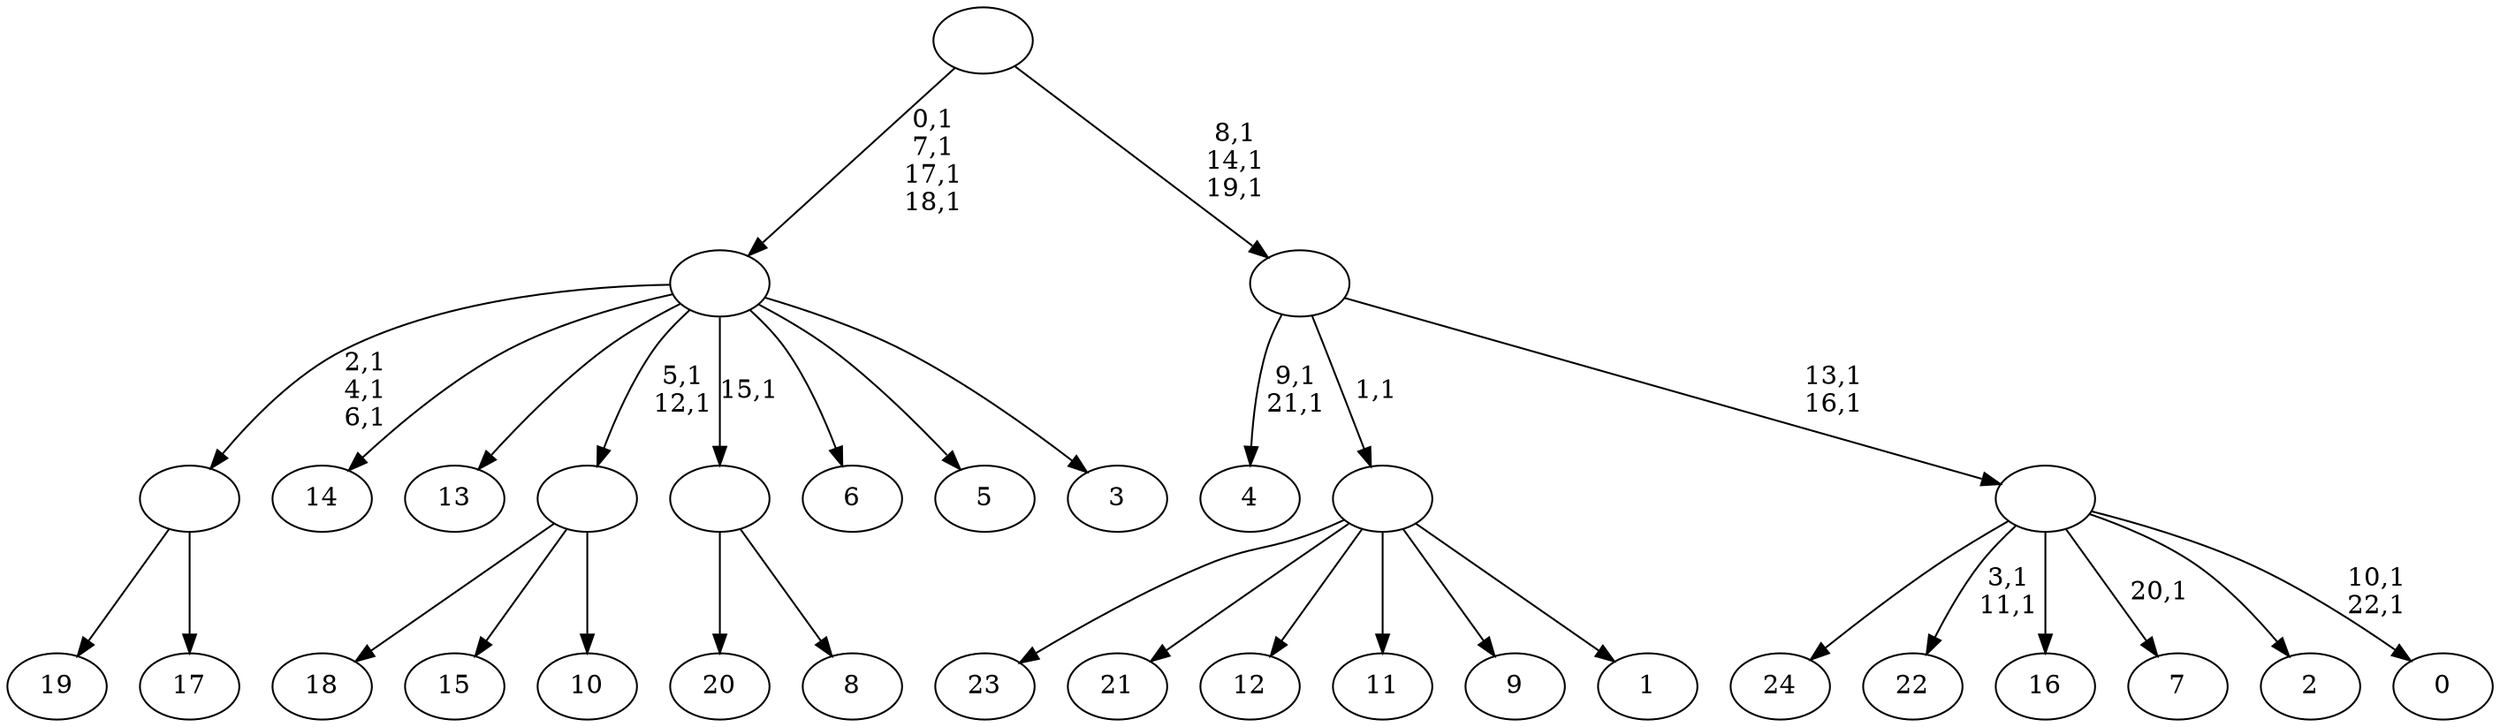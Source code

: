 digraph T {
	48 [label="24"]
	47 [label="23"]
	46 [label="22"]
	43 [label="21"]
	42 [label="20"]
	41 [label="19"]
	40 [label="18"]
	39 [label="17"]
	38 [label=""]
	35 [label="16"]
	34 [label="15"]
	33 [label="14"]
	32 [label="13"]
	31 [label="12"]
	30 [label="11"]
	29 [label="10"]
	28 [label=""]
	26 [label="9"]
	25 [label="8"]
	24 [label=""]
	23 [label="7"]
	21 [label="6"]
	20 [label="5"]
	19 [label="4"]
	16 [label="3"]
	15 [label=""]
	11 [label="2"]
	10 [label="1"]
	9 [label=""]
	8 [label="0"]
	5 [label=""]
	3 [label=""]
	0 [label=""]
	38 -> 41 [label=""]
	38 -> 39 [label=""]
	28 -> 40 [label=""]
	28 -> 34 [label=""]
	28 -> 29 [label=""]
	24 -> 42 [label=""]
	24 -> 25 [label=""]
	15 -> 28 [label="5,1\n12,1"]
	15 -> 38 [label="2,1\n4,1\n6,1"]
	15 -> 33 [label=""]
	15 -> 32 [label=""]
	15 -> 24 [label="15,1"]
	15 -> 21 [label=""]
	15 -> 20 [label=""]
	15 -> 16 [label=""]
	9 -> 47 [label=""]
	9 -> 43 [label=""]
	9 -> 31 [label=""]
	9 -> 30 [label=""]
	9 -> 26 [label=""]
	9 -> 10 [label=""]
	5 -> 8 [label="10,1\n22,1"]
	5 -> 23 [label="20,1"]
	5 -> 46 [label="3,1\n11,1"]
	5 -> 48 [label=""]
	5 -> 35 [label=""]
	5 -> 11 [label=""]
	3 -> 5 [label="13,1\n16,1"]
	3 -> 19 [label="9,1\n21,1"]
	3 -> 9 [label="1,1"]
	0 -> 3 [label="8,1\n14,1\n19,1"]
	0 -> 15 [label="0,1\n7,1\n17,1\n18,1"]
}
